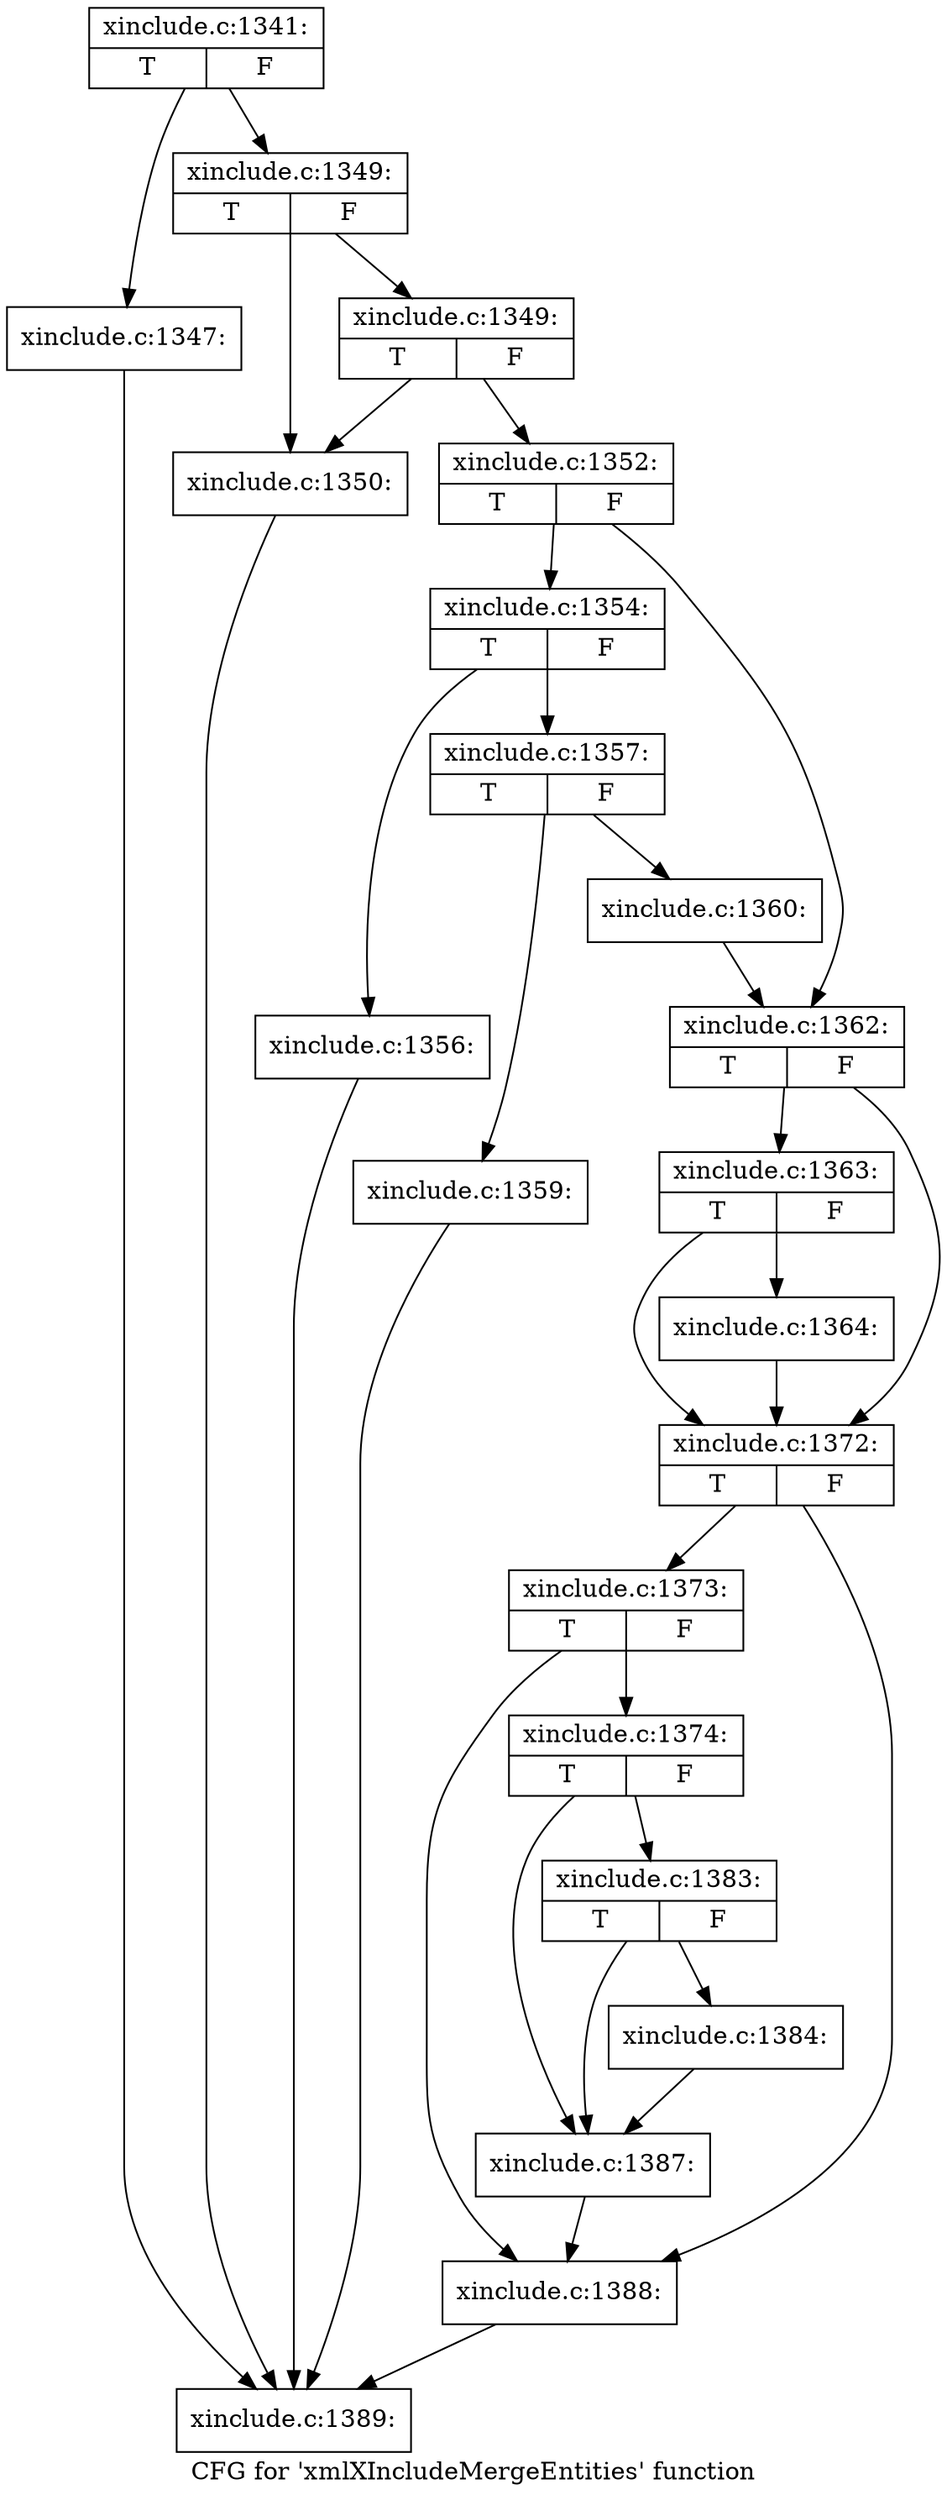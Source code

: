 digraph "CFG for 'xmlXIncludeMergeEntities' function" {
	label="CFG for 'xmlXIncludeMergeEntities' function";

	Node0x5541980 [shape=record,label="{xinclude.c:1341:|{<s0>T|<s1>F}}"];
	Node0x5541980 -> Node0x55681c0;
	Node0x5541980 -> Node0x5568210;
	Node0x55681c0 [shape=record,label="{xinclude.c:1347:}"];
	Node0x55681c0 -> Node0x5541e60;
	Node0x5568210 [shape=record,label="{xinclude.c:1349:|{<s0>T|<s1>F}}"];
	Node0x5568210 -> Node0x55686d0;
	Node0x5568210 -> Node0x5568770;
	Node0x5568770 [shape=record,label="{xinclude.c:1349:|{<s0>T|<s1>F}}"];
	Node0x5568770 -> Node0x55686d0;
	Node0x5568770 -> Node0x5568720;
	Node0x55686d0 [shape=record,label="{xinclude.c:1350:}"];
	Node0x55686d0 -> Node0x5541e60;
	Node0x5568720 [shape=record,label="{xinclude.c:1352:|{<s0>T|<s1>F}}"];
	Node0x5568720 -> Node0x5569260;
	Node0x5568720 -> Node0x55692b0;
	Node0x5569260 [shape=record,label="{xinclude.c:1354:|{<s0>T|<s1>F}}"];
	Node0x5569260 -> Node0x5569840;
	Node0x5569260 -> Node0x5569890;
	Node0x5569840 [shape=record,label="{xinclude.c:1356:}"];
	Node0x5569840 -> Node0x5541e60;
	Node0x5569890 [shape=record,label="{xinclude.c:1357:|{<s0>T|<s1>F}}"];
	Node0x5569890 -> Node0x556a620;
	Node0x5569890 -> Node0x556a950;
	Node0x556a620 [shape=record,label="{xinclude.c:1359:}"];
	Node0x556a620 -> Node0x5541e60;
	Node0x556a950 [shape=record,label="{xinclude.c:1360:}"];
	Node0x556a950 -> Node0x55692b0;
	Node0x55692b0 [shape=record,label="{xinclude.c:1362:|{<s0>T|<s1>F}}"];
	Node0x55692b0 -> Node0x556b210;
	Node0x55692b0 -> Node0x556b1c0;
	Node0x556b210 [shape=record,label="{xinclude.c:1363:|{<s0>T|<s1>F}}"];
	Node0x556b210 -> Node0x556b170;
	Node0x556b210 -> Node0x556b1c0;
	Node0x556b170 [shape=record,label="{xinclude.c:1364:}"];
	Node0x556b170 -> Node0x556b1c0;
	Node0x556b1c0 [shape=record,label="{xinclude.c:1372:|{<s0>T|<s1>F}}"];
	Node0x556b1c0 -> Node0x53e3b60;
	Node0x556b1c0 -> Node0x556c4f0;
	Node0x53e3b60 [shape=record,label="{xinclude.c:1373:|{<s0>T|<s1>F}}"];
	Node0x53e3b60 -> Node0x556d370;
	Node0x53e3b60 -> Node0x556c4f0;
	Node0x556d370 [shape=record,label="{xinclude.c:1374:|{<s0>T|<s1>F}}"];
	Node0x556d370 -> Node0x556e5e0;
	Node0x556d370 -> Node0x556e630;
	Node0x556e630 [shape=record,label="{xinclude.c:1383:|{<s0>T|<s1>F}}"];
	Node0x556e630 -> Node0x556e5e0;
	Node0x556e630 -> Node0x556e590;
	Node0x556e590 [shape=record,label="{xinclude.c:1384:}"];
	Node0x556e590 -> Node0x556e5e0;
	Node0x556e5e0 [shape=record,label="{xinclude.c:1387:}"];
	Node0x556e5e0 -> Node0x556c4f0;
	Node0x556c4f0 [shape=record,label="{xinclude.c:1388:}"];
	Node0x556c4f0 -> Node0x5541e60;
	Node0x5541e60 [shape=record,label="{xinclude.c:1389:}"];
}
